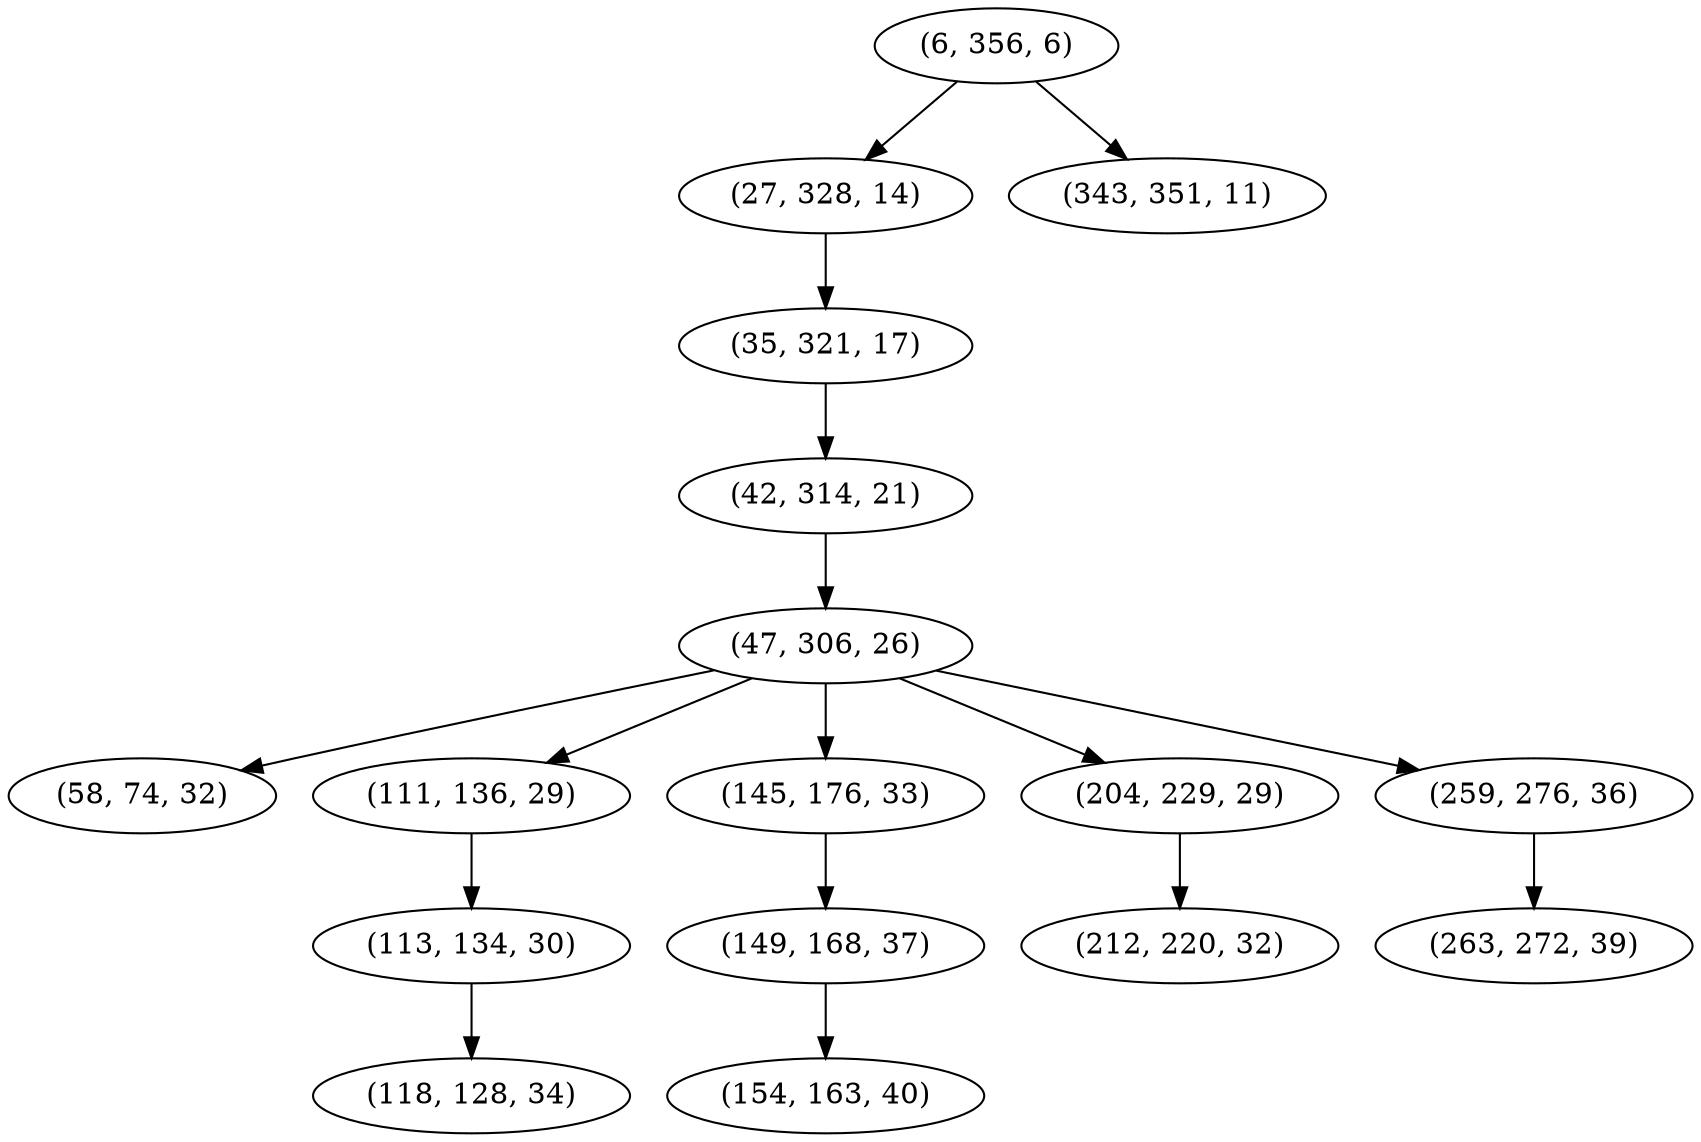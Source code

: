 digraph tree {
    "(6, 356, 6)";
    "(27, 328, 14)";
    "(35, 321, 17)";
    "(42, 314, 21)";
    "(47, 306, 26)";
    "(58, 74, 32)";
    "(111, 136, 29)";
    "(113, 134, 30)";
    "(118, 128, 34)";
    "(145, 176, 33)";
    "(149, 168, 37)";
    "(154, 163, 40)";
    "(204, 229, 29)";
    "(212, 220, 32)";
    "(259, 276, 36)";
    "(263, 272, 39)";
    "(343, 351, 11)";
    "(6, 356, 6)" -> "(27, 328, 14)";
    "(6, 356, 6)" -> "(343, 351, 11)";
    "(27, 328, 14)" -> "(35, 321, 17)";
    "(35, 321, 17)" -> "(42, 314, 21)";
    "(42, 314, 21)" -> "(47, 306, 26)";
    "(47, 306, 26)" -> "(58, 74, 32)";
    "(47, 306, 26)" -> "(111, 136, 29)";
    "(47, 306, 26)" -> "(145, 176, 33)";
    "(47, 306, 26)" -> "(204, 229, 29)";
    "(47, 306, 26)" -> "(259, 276, 36)";
    "(111, 136, 29)" -> "(113, 134, 30)";
    "(113, 134, 30)" -> "(118, 128, 34)";
    "(145, 176, 33)" -> "(149, 168, 37)";
    "(149, 168, 37)" -> "(154, 163, 40)";
    "(204, 229, 29)" -> "(212, 220, 32)";
    "(259, 276, 36)" -> "(263, 272, 39)";
}
